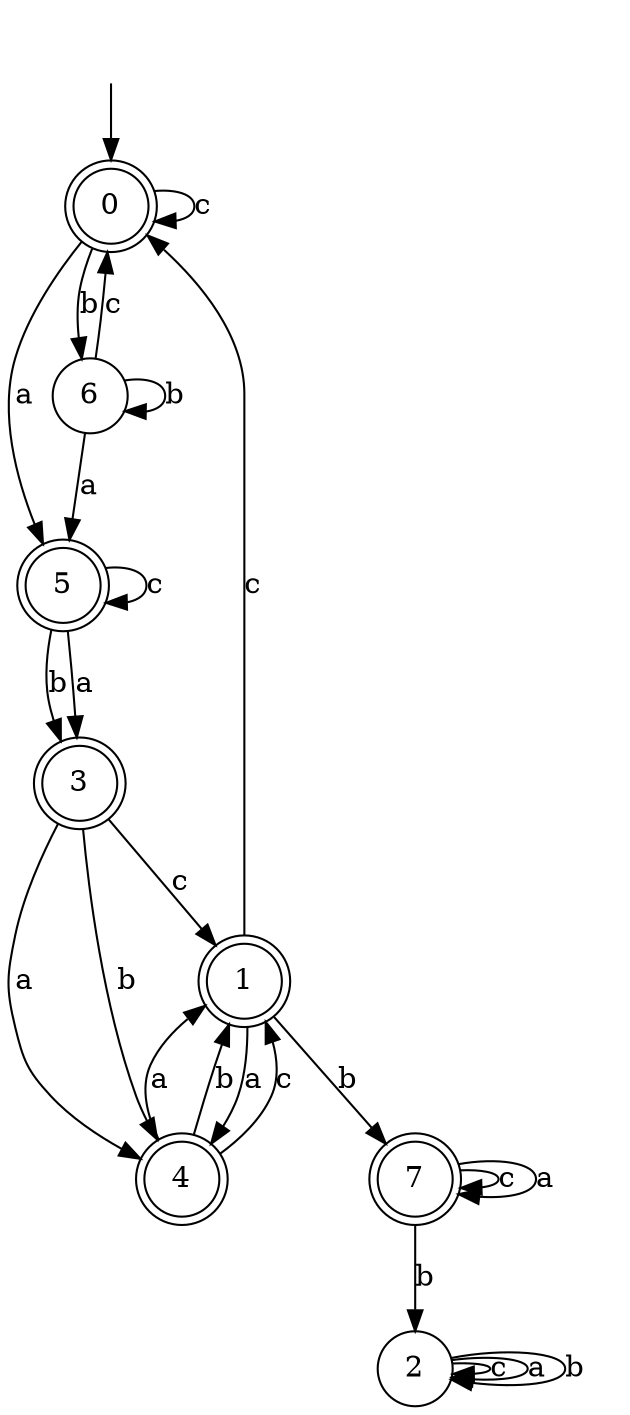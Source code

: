 digraph g {
__start [label=""shape=none]
	0[shape="doublecircle" label="0"]
	1[shape="doublecircle" label="1"]
	2[shape="circle" label="2"]
	3[shape="doublecircle" label="3"]
	4[shape="doublecircle" label="4"]
	5[shape="doublecircle" label="5"]
	6[shape="circle" label="6"]
	7[shape="doublecircle" label="7"]
__start -> 0
	0->0 [label="c"]
	0->5 [label="a"]
	0->6 [label="b"]
	1->0 [label="c"]
	1->4 [label="a"]
	1->7 [label="b"]
	2->2 [label="c"]
	2->2 [label="a"]
	2->2 [label="b"]
	3->1 [label="c"]
	3->4 [label="a"]
	3->4 [label="b"]
	4->1 [label="c"]
	4->1 [label="a"]
	4->1 [label="b"]
	5->5 [label="c"]
	5->3 [label="a"]
	5->3 [label="b"]
	6->0 [label="c"]
	6->5 [label="a"]
	6->6 [label="b"]
	7->7 [label="c"]
	7->7 [label="a"]
	7->2 [label="b"]
}